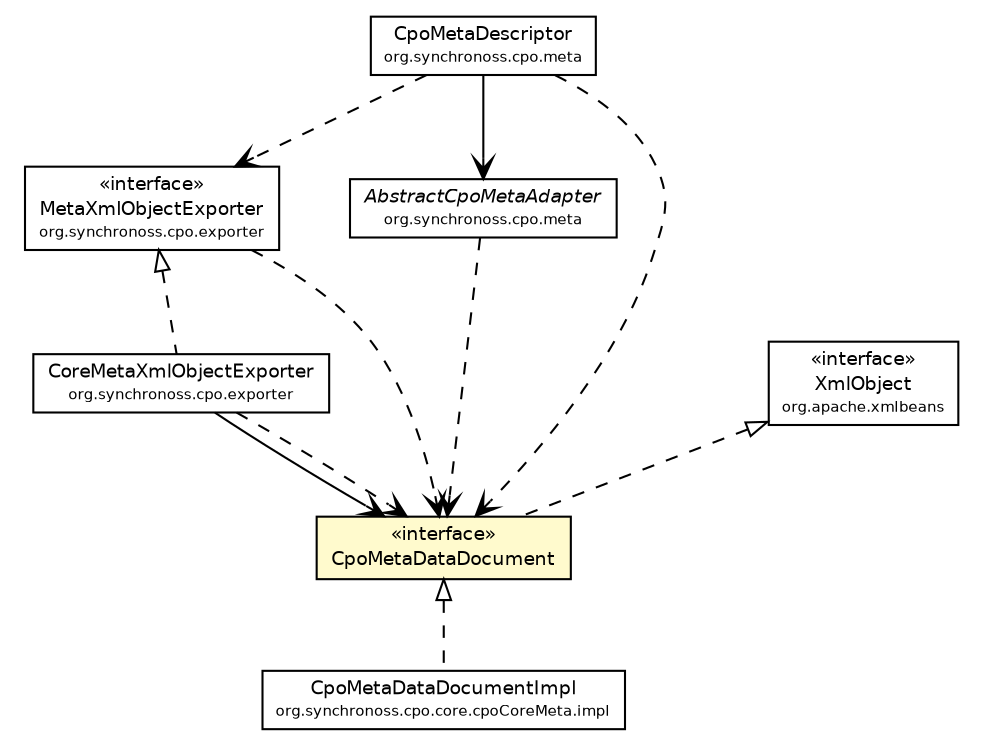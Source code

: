 #!/usr/local/bin/dot
#
# Class diagram 
# Generated by UmlGraph version 4.6 (http://www.spinellis.gr/sw/umlgraph)
#

digraph G {
	edge [fontname="Helvetica",fontsize=10,labelfontname="Helvetica",labelfontsize=10];
	node [fontname="Helvetica",fontsize=10,shape=plaintext];
	// org.synchronoss.cpo.exporter.CoreMetaXmlObjectExporter
	c23069 [label=<<table border="0" cellborder="1" cellspacing="0" cellpadding="2" port="p" href="../../exporter/CoreMetaXmlObjectExporter.html">
		<tr><td><table border="0" cellspacing="0" cellpadding="1">
			<tr><td> CoreMetaXmlObjectExporter </td></tr>
			<tr><td><font point-size="7.0"> org.synchronoss.cpo.exporter </font></td></tr>
		</table></td></tr>
		</table>>, fontname="Helvetica", fontcolor="black", fontsize=9.0];
	// org.synchronoss.cpo.exporter.MetaXmlObjectExporter
	c23070 [label=<<table border="0" cellborder="1" cellspacing="0" cellpadding="2" port="p" href="../../exporter/MetaXmlObjectExporter.html">
		<tr><td><table border="0" cellspacing="0" cellpadding="1">
			<tr><td> &laquo;interface&raquo; </td></tr>
			<tr><td> MetaXmlObjectExporter </td></tr>
			<tr><td><font point-size="7.0"> org.synchronoss.cpo.exporter </font></td></tr>
		</table></td></tr>
		</table>>, fontname="Helvetica", fontcolor="black", fontsize=9.0];
	// org.synchronoss.cpo.meta.AbstractCpoMetaAdapter
	c23078 [label=<<table border="0" cellborder="1" cellspacing="0" cellpadding="2" port="p" href="../../meta/AbstractCpoMetaAdapter.html">
		<tr><td><table border="0" cellspacing="0" cellpadding="1">
			<tr><td><font face="Helvetica-Oblique"> AbstractCpoMetaAdapter </font></td></tr>
			<tr><td><font point-size="7.0"> org.synchronoss.cpo.meta </font></td></tr>
		</table></td></tr>
		</table>>, fontname="Helvetica", fontcolor="black", fontsize=9.0];
	// org.synchronoss.cpo.meta.CpoMetaDescriptor
	c23079 [label=<<table border="0" cellborder="1" cellspacing="0" cellpadding="2" port="p" href="../../meta/CpoMetaDescriptor.html">
		<tr><td><table border="0" cellspacing="0" cellpadding="1">
			<tr><td> CpoMetaDescriptor </td></tr>
			<tr><td><font point-size="7.0"> org.synchronoss.cpo.meta </font></td></tr>
		</table></td></tr>
		</table>>, fontname="Helvetica", fontcolor="black", fontsize=9.0];
	// org.synchronoss.cpo.core.cpoCoreMeta.CpoMetaDataDocument
	c23108 [label=<<table border="0" cellborder="1" cellspacing="0" cellpadding="2" port="p" bgcolor="lemonChiffon" href="./CpoMetaDataDocument.html">
		<tr><td><table border="0" cellspacing="0" cellpadding="1">
			<tr><td> &laquo;interface&raquo; </td></tr>
			<tr><td> CpoMetaDataDocument </td></tr>
		</table></td></tr>
		</table>>, fontname="Helvetica", fontcolor="black", fontsize=9.0];
	// org.synchronoss.cpo.core.cpoCoreMeta.impl.CpoMetaDataDocumentImpl
	c23122 [label=<<table border="0" cellborder="1" cellspacing="0" cellpadding="2" port="p" href="./impl/CpoMetaDataDocumentImpl.html">
		<tr><td><table border="0" cellspacing="0" cellpadding="1">
			<tr><td> CpoMetaDataDocumentImpl </td></tr>
			<tr><td><font point-size="7.0"> org.synchronoss.cpo.core.cpoCoreMeta.impl </font></td></tr>
		</table></td></tr>
		</table>>, fontname="Helvetica", fontcolor="black", fontsize=9.0];
	//org.synchronoss.cpo.exporter.CoreMetaXmlObjectExporter implements org.synchronoss.cpo.exporter.MetaXmlObjectExporter
	c23070:p -> c23069:p [dir=back,arrowtail=empty,style=dashed];
	//org.synchronoss.cpo.core.cpoCoreMeta.CpoMetaDataDocument implements org.apache.xmlbeans.XmlObject
	c23252:p -> c23108:p [dir=back,arrowtail=empty,style=dashed];
	//org.synchronoss.cpo.core.cpoCoreMeta.impl.CpoMetaDataDocumentImpl implements org.synchronoss.cpo.core.cpoCoreMeta.CpoMetaDataDocument
	c23108:p -> c23122:p [dir=back,arrowtail=empty,style=dashed];
	// org.synchronoss.cpo.exporter.CoreMetaXmlObjectExporter NAVASSOC org.synchronoss.cpo.core.cpoCoreMeta.CpoMetaDataDocument
	c23069:p -> c23108:p [taillabel="", label="", headlabel="", fontname="Helvetica", fontcolor="black", fontsize=10.0, color="black", arrowhead=open];
	// org.synchronoss.cpo.meta.CpoMetaDescriptor NAVASSOC org.synchronoss.cpo.meta.AbstractCpoMetaAdapter
	c23079:p -> c23078:p [taillabel="", label="", headlabel="", fontname="Helvetica", fontcolor="black", fontsize=10.0, color="black", arrowhead=open];
	// org.synchronoss.cpo.exporter.CoreMetaXmlObjectExporter DEPEND org.synchronoss.cpo.core.cpoCoreMeta.CpoMetaDataDocument
	c23069:p -> c23108:p [taillabel="", label="", headlabel="", fontname="Helvetica", fontcolor="black", fontsize=10.0, color="black", arrowhead=open, style=dashed];
	// org.synchronoss.cpo.exporter.MetaXmlObjectExporter DEPEND org.synchronoss.cpo.core.cpoCoreMeta.CpoMetaDataDocument
	c23070:p -> c23108:p [taillabel="", label="", headlabel="", fontname="Helvetica", fontcolor="black", fontsize=10.0, color="black", arrowhead=open, style=dashed];
	// org.synchronoss.cpo.meta.AbstractCpoMetaAdapter DEPEND org.synchronoss.cpo.core.cpoCoreMeta.CpoMetaDataDocument
	c23078:p -> c23108:p [taillabel="", label="", headlabel="", fontname="Helvetica", fontcolor="black", fontsize=10.0, color="black", arrowhead=open, style=dashed];
	// org.synchronoss.cpo.meta.CpoMetaDescriptor DEPEND org.synchronoss.cpo.core.cpoCoreMeta.CpoMetaDataDocument
	c23079:p -> c23108:p [taillabel="", label="", headlabel="", fontname="Helvetica", fontcolor="black", fontsize=10.0, color="black", arrowhead=open, style=dashed];
	// org.synchronoss.cpo.meta.CpoMetaDescriptor DEPEND org.synchronoss.cpo.exporter.MetaXmlObjectExporter
	c23079:p -> c23070:p [taillabel="", label="", headlabel="", fontname="Helvetica", fontcolor="black", fontsize=10.0, color="black", arrowhead=open, style=dashed];
	// org.apache.xmlbeans.XmlObject
	c23252 [label=<<table border="0" cellborder="1" cellspacing="0" cellpadding="2" port="p" href="http://java.sun.com/j2se/1.4.2/docs/api/org/apache/xmlbeans/XmlObject.html">
		<tr><td><table border="0" cellspacing="0" cellpadding="1">
			<tr><td> &laquo;interface&raquo; </td></tr>
			<tr><td> XmlObject </td></tr>
			<tr><td><font point-size="7.0"> org.apache.xmlbeans </font></td></tr>
		</table></td></tr>
		</table>>, fontname="Helvetica", fontcolor="black", fontsize=9.0];
}

